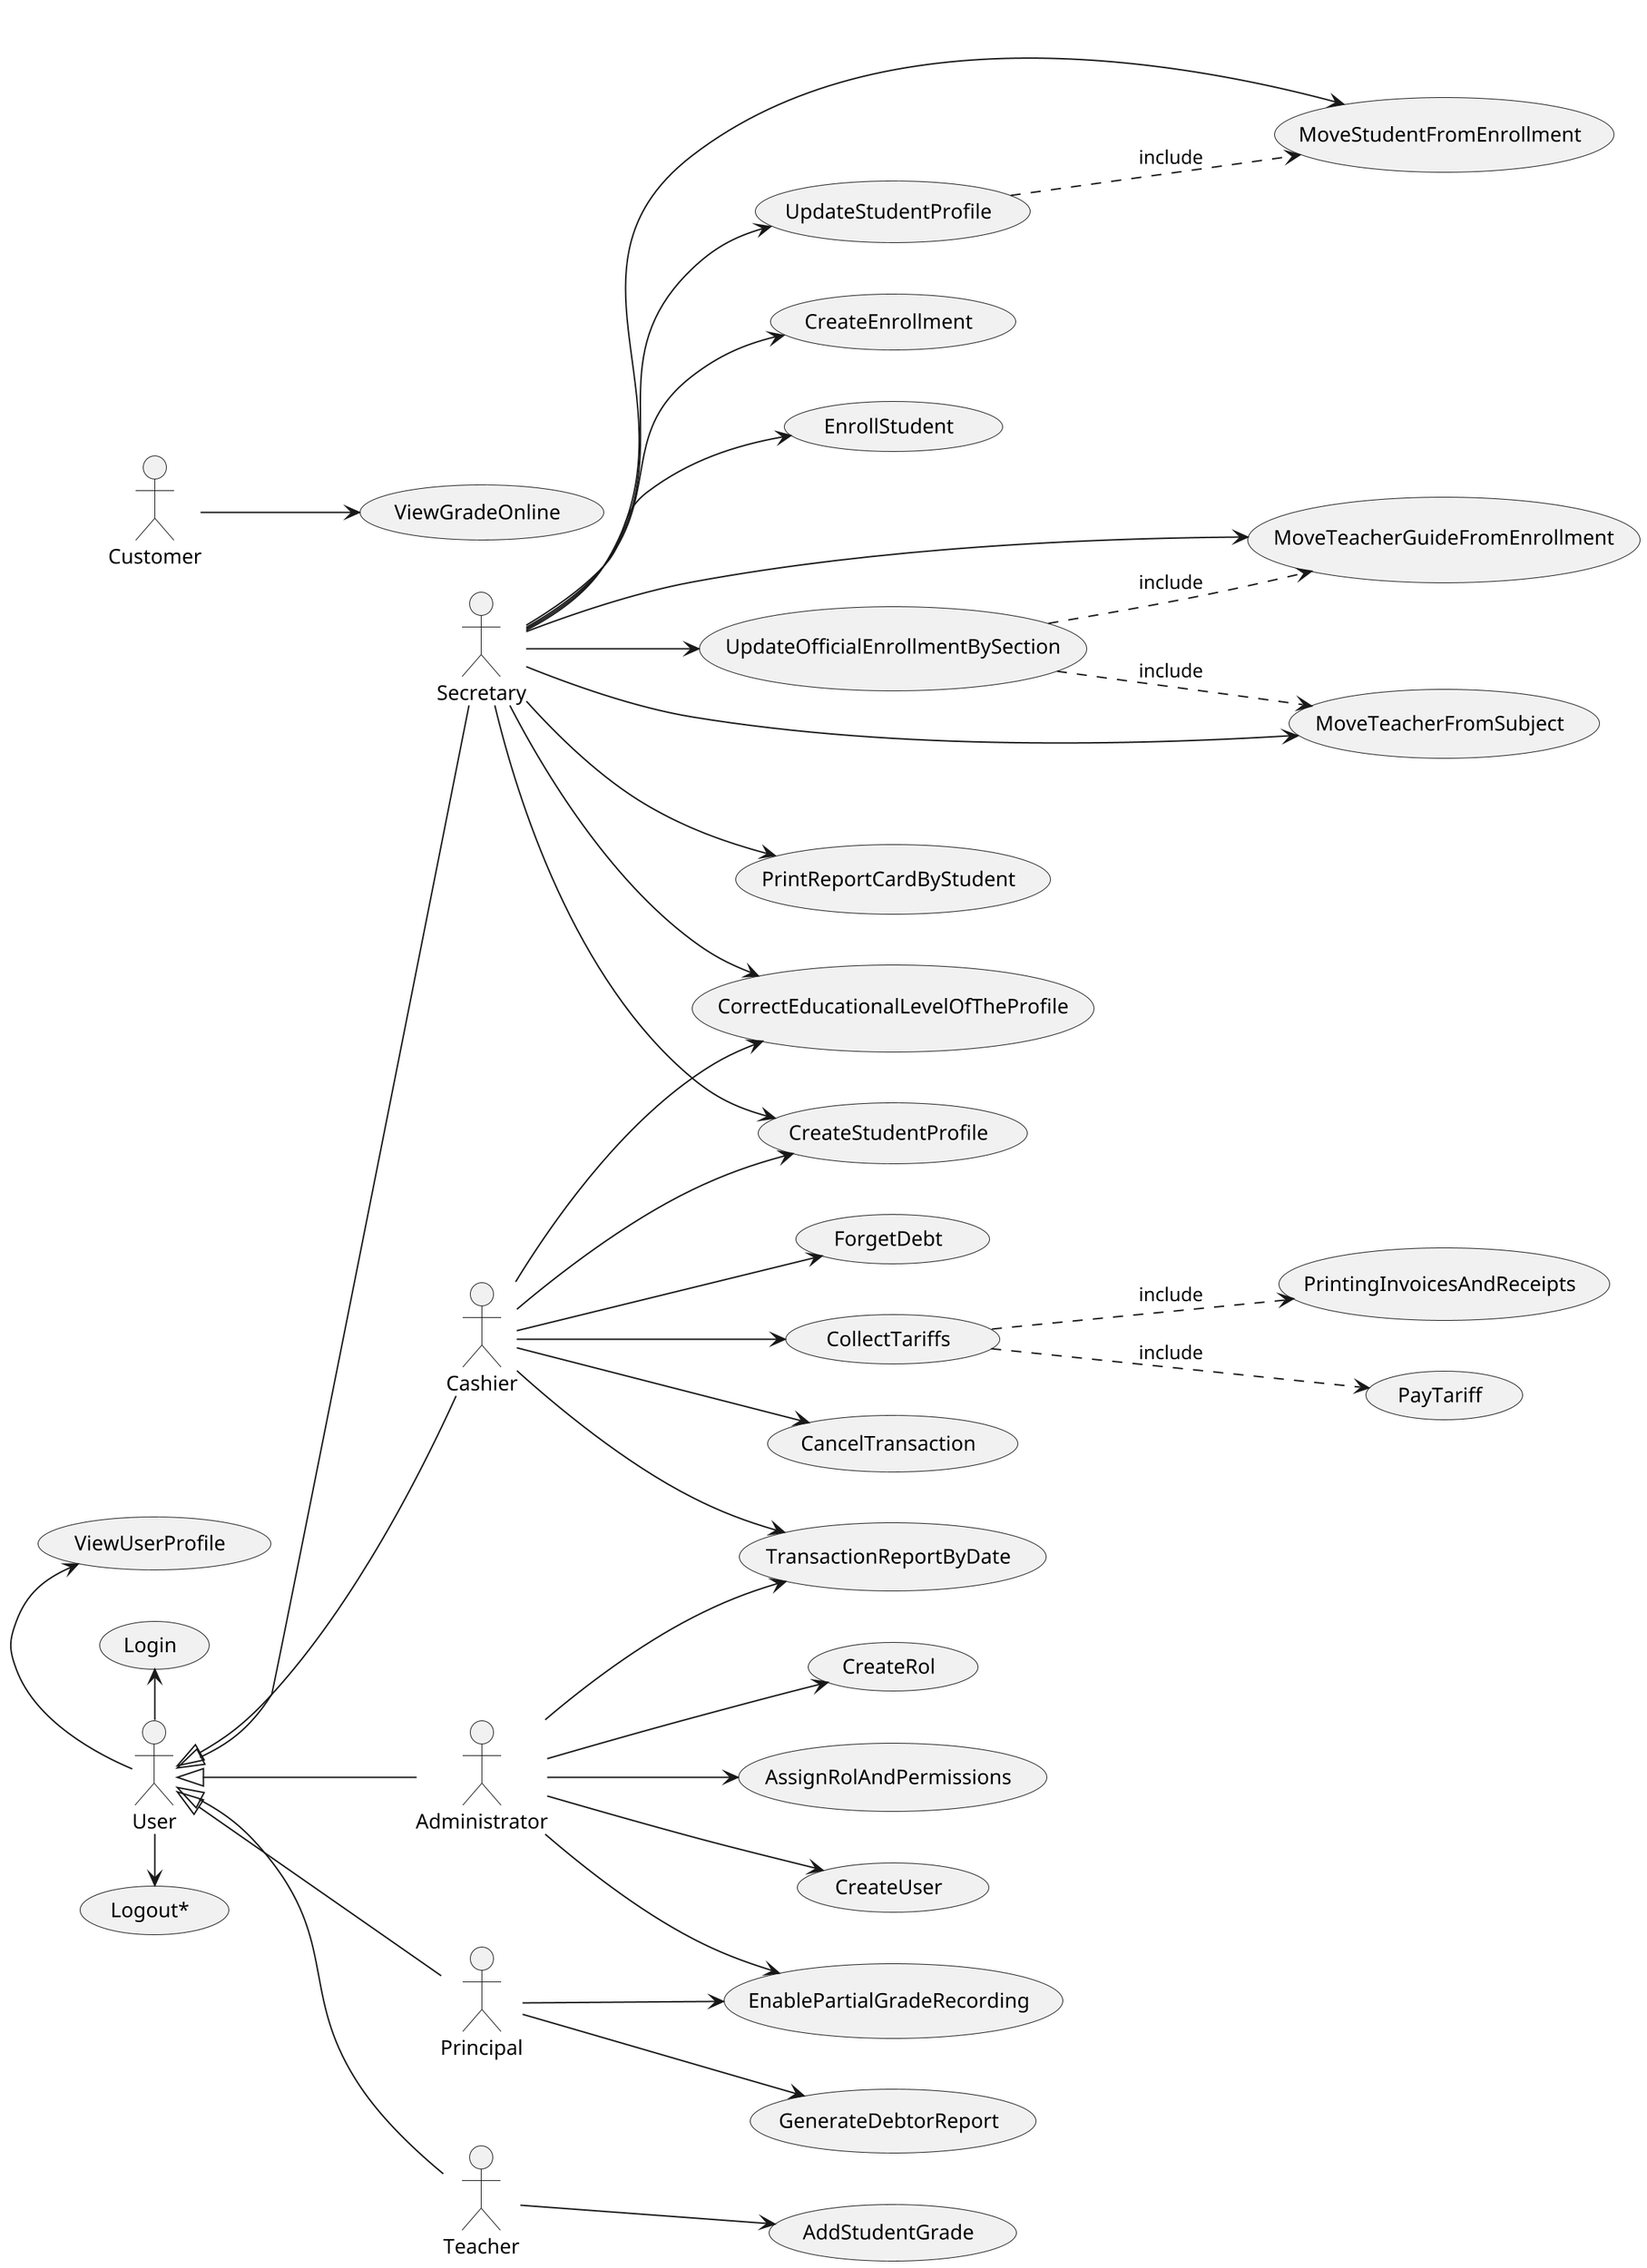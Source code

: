 @startuml
scale 2
left to right direction


'Iteration 1
actor User
actor Secretary
actor Cashier

User <|-- Secretary
User <|-- Cashier

usecase EnrollStudent
usecase CU05 as "UpdateOfficialEnrollmentBySection"
usecase PrintingInvoicesAndReceipts
usecase PrintReportCardByStudent
usecase CU21 as "MoveTeacherGuideFromEnrollment"
usecase CU03 as "CollectTariffs"

Secretary --> EnrollStudent
Secretary --> CU05
Secretary --> PrintReportCardByStudent
Secretary --> CU21

Cashier --> CU03

CU03 ..> PrintingInvoicesAndReceipts: include

'Iteration 2
actor Customer
actor Teacher

User <|-- Teacher

usecase CU60 as "PayTariff"
usecase CU11 as "AddStudentGrade"
usecase CU02 as "CreateStudentProfile"
usecase CU69 as "Login"
usecase "Logout*"

User -left-> CU69
User -right-> "Logout*"

Secretary --> CU02

Cashier --> CU02

Teacher --> CU11

CU03 ..> CU60 : include


'Iteration 3
actor Administrator

User <|-- Administrator

usecase CU15 as "ViewGradeOnline"
usecase CU16 as "UpdateStudentProfile"
usecase CU22 as "MoveTeacherFromSubject"
usecase CU23 as "MoveStudentFromEnrollment"
usecase CU73 as "CancelTransaction"
usecase CU75 as "TransactionReportByDate"


Customer --> CU15

Secretary --> CU16
Secretary --> CU22
Secretary --> CU23

Cashier --> CU73
Cashier --> CU75

Administrator --> CU75


CU16 ..> CU23 : include


'Iteration 4
actor Principal

User <|-- Principal

usecase CU07 as "GenerateDebtorReport"
usecase CU20 as "CreateEnrollment"
usecase CU46 as "CreateUser"
usecase CU51 as "ViewUserProfile"
usecase CU61 as "EnablePartialGradeRecording"
usecase CU70 as "CreateRol"
usecase CU71 as "AssignRolAndPermissions"
usecase CU77 as "CorrectEducationalLevelOfTheProfile"
usecase CU78 as "ForgetDebt"

Principal --> CU07
Principal --> CU61

Secretary --> CU20
Secretary --> CU77

Administrator --> CU46
Administrator --> CU61
Administrator --> CU70
Administrator --> CU71

Cashier --> CU77
Cashier --> CU78

User -left-> CU51

CU05 ..> CU21 : include
CU05 ..> CU22 : include

@enduml